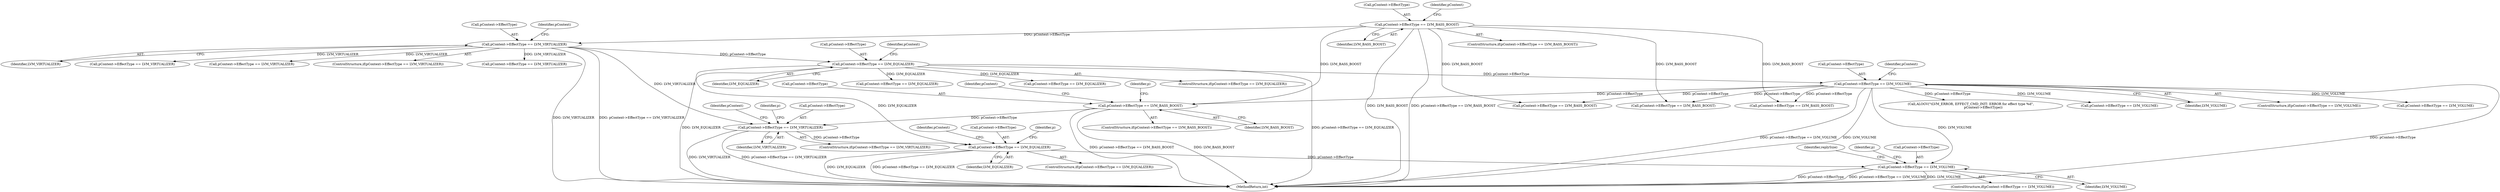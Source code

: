 digraph "0_Android_9e29523b9537983b4c4b205ff868d0b3bca0383b@pointer" {
"1000414" [label="(Call,pContext->EffectType == LVM_BASS_BOOST)"];
"1000144" [label="(Call,pContext->EffectType == LVM_VOLUME)"];
"1000137" [label="(Call,pContext->EffectType == LVM_EQUALIZER)"];
"1000130" [label="(Call,pContext->EffectType == LVM_VIRTUALIZER)"];
"1000123" [label="(Call,pContext->EffectType == LVM_BASS_BOOST)"];
"1000441" [label="(Call,pContext->EffectType == LVM_VIRTUALIZER)"];
"1000470" [label="(Call,pContext->EffectType == LVM_EQUALIZER)"];
"1000495" [label="(Call,pContext->EffectType == LVM_VOLUME)"];
"1000496" [label="(Call,pContext->EffectType)"];
"1001005" [label="(Call,pContext->EffectType == LVM_VIRTUALIZER)"];
"1000497" [label="(Identifier,pContext)"];
"1000130" [label="(Call,pContext->EffectType == LVM_VIRTUALIZER)"];
"1000494" [label="(ControlStructure,if(pContext->EffectType == LVM_VOLUME))"];
"1000418" [label="(Identifier,LVM_BASS_BOOST)"];
"1000471" [label="(Call,pContext->EffectType)"];
"1000443" [label="(Identifier,pContext)"];
"1000138" [label="(Call,pContext->EffectType)"];
"1000204" [label="(Call,pContext->EffectType == LVM_VIRTUALIZER)"];
"1000145" [label="(Call,pContext->EffectType)"];
"1000179" [label="(Call,ALOGV(\"\tLVM_ERROR, EFFECT_CMD_INIT: ERROR for effect type %d\",\n                        pContext->EffectType))"];
"1000469" [label="(ControlStructure,if(pContext->EffectType == LVM_EQUALIZER))"];
"1000136" [label="(ControlStructure,if(pContext->EffectType == LVM_EQUALIZER))"];
"1000478" [label="(Identifier,p)"];
"1000525" [label="(Identifier,replySize)"];
"1000144" [label="(Call,pContext->EffectType == LVM_VOLUME)"];
"1000194" [label="(Call,pContext->EffectType == LVM_BASS_BOOST)"];
"1000449" [label="(Identifier,p)"];
"1000127" [label="(Identifier,LVM_BASS_BOOST)"];
"1000413" [label="(ControlStructure,if(pContext->EffectType == LVM_BASS_BOOST))"];
"1000124" [label="(Call,pContext->EffectType)"];
"1000440" [label="(ControlStructure,if(pContext->EffectType == LVM_VIRTUALIZER))"];
"1000141" [label="(Identifier,LVM_EQUALIZER)"];
"1001271" [label="(MethodReturn,int)"];
"1000422" [label="(Identifier,p)"];
"1000123" [label="(Call,pContext->EffectType == LVM_BASS_BOOST)"];
"1000129" [label="(ControlStructure,if(pContext->EffectType == LVM_VIRTUALIZER))"];
"1000495" [label="(Call,pContext->EffectType == LVM_VOLUME)"];
"1000137" [label="(Call,pContext->EffectType == LVM_EQUALIZER)"];
"1000152" [label="(Identifier,pContext)"];
"1000441" [label="(Call,pContext->EffectType == LVM_VIRTUALIZER)"];
"1000131" [label="(Call,pContext->EffectType)"];
"1000470" [label="(Call,pContext->EffectType == LVM_EQUALIZER)"];
"1000921" [label="(Call,pContext->EffectType == LVM_BASS_BOOST)"];
"1000224" [label="(Call,pContext->EffectType == LVM_VOLUME)"];
"1000618" [label="(Call,pContext->EffectType == LVM_VIRTUALIZER)"];
"1000499" [label="(Identifier,LVM_VOLUME)"];
"1000415" [label="(Call,pContext->EffectType)"];
"1000442" [label="(Call,pContext->EffectType)"];
"1000445" [label="(Identifier,LVM_VIRTUALIZER)"];
"1000538" [label="(Call,pContext->EffectType == LVM_BASS_BOOST)"];
"1000414" [label="(Call,pContext->EffectType == LVM_BASS_BOOST)"];
"1000214" [label="(Call,pContext->EffectType == LVM_EQUALIZER)"];
"1000472" [label="(Identifier,pContext)"];
"1000134" [label="(Identifier,LVM_VIRTUALIZER)"];
"1000148" [label="(Identifier,LVM_VOLUME)"];
"1000139" [label="(Identifier,pContext)"];
"1000122" [label="(ControlStructure,if(pContext->EffectType == LVM_BASS_BOOST))"];
"1000143" [label="(ControlStructure,if(pContext->EffectType == LVM_VOLUME))"];
"1000709" [label="(Call,pContext->EffectType == LVM_EQUALIZER)"];
"1000146" [label="(Identifier,pContext)"];
"1000474" [label="(Identifier,LVM_EQUALIZER)"];
"1000132" [label="(Identifier,pContext)"];
"1000503" [label="(Identifier,p)"];
"1000773" [label="(Call,pContext->EffectType == LVM_VOLUME)"];
"1000414" -> "1000413"  [label="AST: "];
"1000414" -> "1000418"  [label="CFG: "];
"1000415" -> "1000414"  [label="AST: "];
"1000418" -> "1000414"  [label="AST: "];
"1000422" -> "1000414"  [label="CFG: "];
"1000443" -> "1000414"  [label="CFG: "];
"1000414" -> "1001271"  [label="DDG: pContext->EffectType == LVM_BASS_BOOST"];
"1000414" -> "1001271"  [label="DDG: LVM_BASS_BOOST"];
"1000144" -> "1000414"  [label="DDG: pContext->EffectType"];
"1000123" -> "1000414"  [label="DDG: LVM_BASS_BOOST"];
"1000414" -> "1000441"  [label="DDG: pContext->EffectType"];
"1000144" -> "1000143"  [label="AST: "];
"1000144" -> "1000148"  [label="CFG: "];
"1000145" -> "1000144"  [label="AST: "];
"1000148" -> "1000144"  [label="AST: "];
"1000152" -> "1000144"  [label="CFG: "];
"1000144" -> "1001271"  [label="DDG: pContext->EffectType == LVM_VOLUME"];
"1000144" -> "1001271"  [label="DDG: LVM_VOLUME"];
"1000144" -> "1001271"  [label="DDG: pContext->EffectType"];
"1000137" -> "1000144"  [label="DDG: pContext->EffectType"];
"1000144" -> "1000179"  [label="DDG: pContext->EffectType"];
"1000144" -> "1000194"  [label="DDG: pContext->EffectType"];
"1000144" -> "1000224"  [label="DDG: LVM_VOLUME"];
"1000144" -> "1000495"  [label="DDG: LVM_VOLUME"];
"1000144" -> "1000538"  [label="DDG: pContext->EffectType"];
"1000144" -> "1000773"  [label="DDG: LVM_VOLUME"];
"1000144" -> "1000921"  [label="DDG: pContext->EffectType"];
"1000137" -> "1000136"  [label="AST: "];
"1000137" -> "1000141"  [label="CFG: "];
"1000138" -> "1000137"  [label="AST: "];
"1000141" -> "1000137"  [label="AST: "];
"1000146" -> "1000137"  [label="CFG: "];
"1000137" -> "1001271"  [label="DDG: LVM_EQUALIZER"];
"1000137" -> "1001271"  [label="DDG: pContext->EffectType == LVM_EQUALIZER"];
"1000130" -> "1000137"  [label="DDG: pContext->EffectType"];
"1000137" -> "1000214"  [label="DDG: LVM_EQUALIZER"];
"1000137" -> "1000470"  [label="DDG: LVM_EQUALIZER"];
"1000137" -> "1000709"  [label="DDG: LVM_EQUALIZER"];
"1000130" -> "1000129"  [label="AST: "];
"1000130" -> "1000134"  [label="CFG: "];
"1000131" -> "1000130"  [label="AST: "];
"1000134" -> "1000130"  [label="AST: "];
"1000139" -> "1000130"  [label="CFG: "];
"1000130" -> "1001271"  [label="DDG: pContext->EffectType == LVM_VIRTUALIZER"];
"1000130" -> "1001271"  [label="DDG: LVM_VIRTUALIZER"];
"1000123" -> "1000130"  [label="DDG: pContext->EffectType"];
"1000130" -> "1000204"  [label="DDG: LVM_VIRTUALIZER"];
"1000130" -> "1000441"  [label="DDG: LVM_VIRTUALIZER"];
"1000130" -> "1000618"  [label="DDG: LVM_VIRTUALIZER"];
"1000130" -> "1001005"  [label="DDG: LVM_VIRTUALIZER"];
"1000123" -> "1000122"  [label="AST: "];
"1000123" -> "1000127"  [label="CFG: "];
"1000124" -> "1000123"  [label="AST: "];
"1000127" -> "1000123"  [label="AST: "];
"1000132" -> "1000123"  [label="CFG: "];
"1000123" -> "1001271"  [label="DDG: pContext->EffectType == LVM_BASS_BOOST"];
"1000123" -> "1001271"  [label="DDG: LVM_BASS_BOOST"];
"1000123" -> "1000194"  [label="DDG: LVM_BASS_BOOST"];
"1000123" -> "1000538"  [label="DDG: LVM_BASS_BOOST"];
"1000123" -> "1000921"  [label="DDG: LVM_BASS_BOOST"];
"1000441" -> "1000440"  [label="AST: "];
"1000441" -> "1000445"  [label="CFG: "];
"1000442" -> "1000441"  [label="AST: "];
"1000445" -> "1000441"  [label="AST: "];
"1000449" -> "1000441"  [label="CFG: "];
"1000472" -> "1000441"  [label="CFG: "];
"1000441" -> "1001271"  [label="DDG: LVM_VIRTUALIZER"];
"1000441" -> "1001271"  [label="DDG: pContext->EffectType == LVM_VIRTUALIZER"];
"1000441" -> "1000470"  [label="DDG: pContext->EffectType"];
"1000470" -> "1000469"  [label="AST: "];
"1000470" -> "1000474"  [label="CFG: "];
"1000471" -> "1000470"  [label="AST: "];
"1000474" -> "1000470"  [label="AST: "];
"1000478" -> "1000470"  [label="CFG: "];
"1000497" -> "1000470"  [label="CFG: "];
"1000470" -> "1001271"  [label="DDG: LVM_EQUALIZER"];
"1000470" -> "1001271"  [label="DDG: pContext->EffectType == LVM_EQUALIZER"];
"1000470" -> "1000495"  [label="DDG: pContext->EffectType"];
"1000495" -> "1000494"  [label="AST: "];
"1000495" -> "1000499"  [label="CFG: "];
"1000496" -> "1000495"  [label="AST: "];
"1000499" -> "1000495"  [label="AST: "];
"1000503" -> "1000495"  [label="CFG: "];
"1000525" -> "1000495"  [label="CFG: "];
"1000495" -> "1001271"  [label="DDG: pContext->EffectType"];
"1000495" -> "1001271"  [label="DDG: pContext->EffectType == LVM_VOLUME"];
"1000495" -> "1001271"  [label="DDG: LVM_VOLUME"];
}
